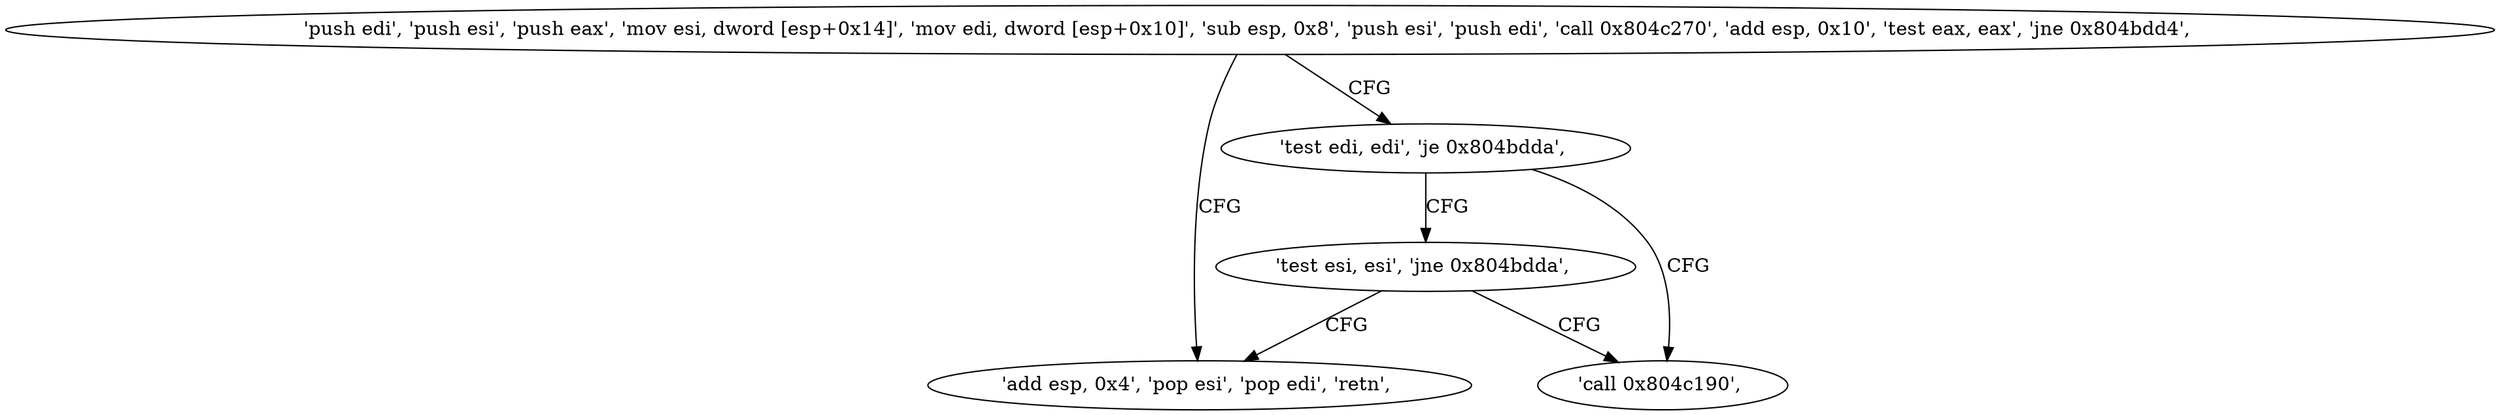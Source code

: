digraph "func" {
"134528432" [label = "'push edi', 'push esi', 'push eax', 'mov esi, dword [esp+0x14]', 'mov edi, dword [esp+0x10]', 'sub esp, 0x8', 'push esi', 'push edi', 'call 0x804c270', 'add esp, 0x10', 'test eax, eax', 'jne 0x804bdd4', " ]
"134528468" [label = "'add esp, 0x4', 'pop esi', 'pop edi', 'retn', " ]
"134528460" [label = "'test edi, edi', 'je 0x804bdda', " ]
"134528474" [label = "'call 0x804c190', " ]
"134528464" [label = "'test esi, esi', 'jne 0x804bdda', " ]
"134528432" -> "134528468" [ label = "CFG" ]
"134528432" -> "134528460" [ label = "CFG" ]
"134528460" -> "134528474" [ label = "CFG" ]
"134528460" -> "134528464" [ label = "CFG" ]
"134528464" -> "134528474" [ label = "CFG" ]
"134528464" -> "134528468" [ label = "CFG" ]
}
